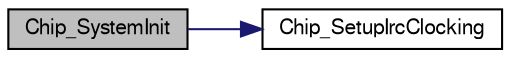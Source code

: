 digraph "Chip_SystemInit"
{
  edge [fontname="FreeSans",fontsize="10",labelfontname="FreeSans",labelfontsize="10"];
  node [fontname="FreeSans",fontsize="10",shape=record];
  rankdir="LR";
  Node1 [label="Chip_SystemInit",height=0.2,width=0.4,color="black", fillcolor="grey75", style="filled", fontcolor="black"];
  Node1 -> Node2 [color="midnightblue",fontsize="10",style="solid"];
  Node2 [label="Chip_SetupIrcClocking",height=0.2,width=0.4,color="black", fillcolor="white", style="filled",URL="$group__SUPPORT__17XX__40XX__FUNC.html#ga6eff97a8da15798119eada6c5f000404",tooltip="Clock and PLL initialization based on the internal oscillator. "];
}

